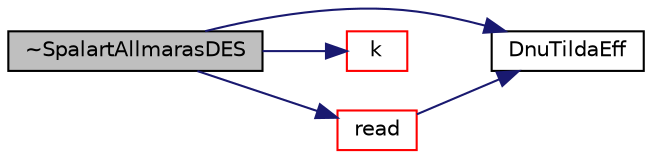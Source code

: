 digraph "~SpalartAllmarasDES"
{
  bgcolor="transparent";
  edge [fontname="Helvetica",fontsize="10",labelfontname="Helvetica",labelfontsize="10"];
  node [fontname="Helvetica",fontsize="10",shape=record];
  rankdir="LR";
  Node1 [label="~SpalartAllmarasDES",height=0.2,width=0.4,color="black", fillcolor="grey75", style="filled", fontcolor="black"];
  Node1 -> Node2 [color="midnightblue",fontsize="10",style="solid",fontname="Helvetica"];
  Node2 [label="DnuTildaEff",height=0.2,width=0.4,color="black",URL="$a02455.html#a63ea14965271bc8acfcabff0b8954fae",tooltip="Return the effective diffusivity for nuTilda. "];
  Node1 -> Node3 [color="midnightblue",fontsize="10",style="solid",fontname="Helvetica"];
  Node3 [label="k",height=0.2,width=0.4,color="red",URL="$a02455.html#a973593a068494bc901ea2c2fdb44d4d7",tooltip="Return SGS kinetic energy. "];
  Node1 -> Node4 [color="midnightblue",fontsize="10",style="solid",fontname="Helvetica"];
  Node4 [label="read",height=0.2,width=0.4,color="red",URL="$a02455.html#af816873151ddb0126e98bb2f914d8ed5",tooltip="Read model coefficients if they have changed. "];
  Node4 -> Node2 [color="midnightblue",fontsize="10",style="solid",fontname="Helvetica"];
}
